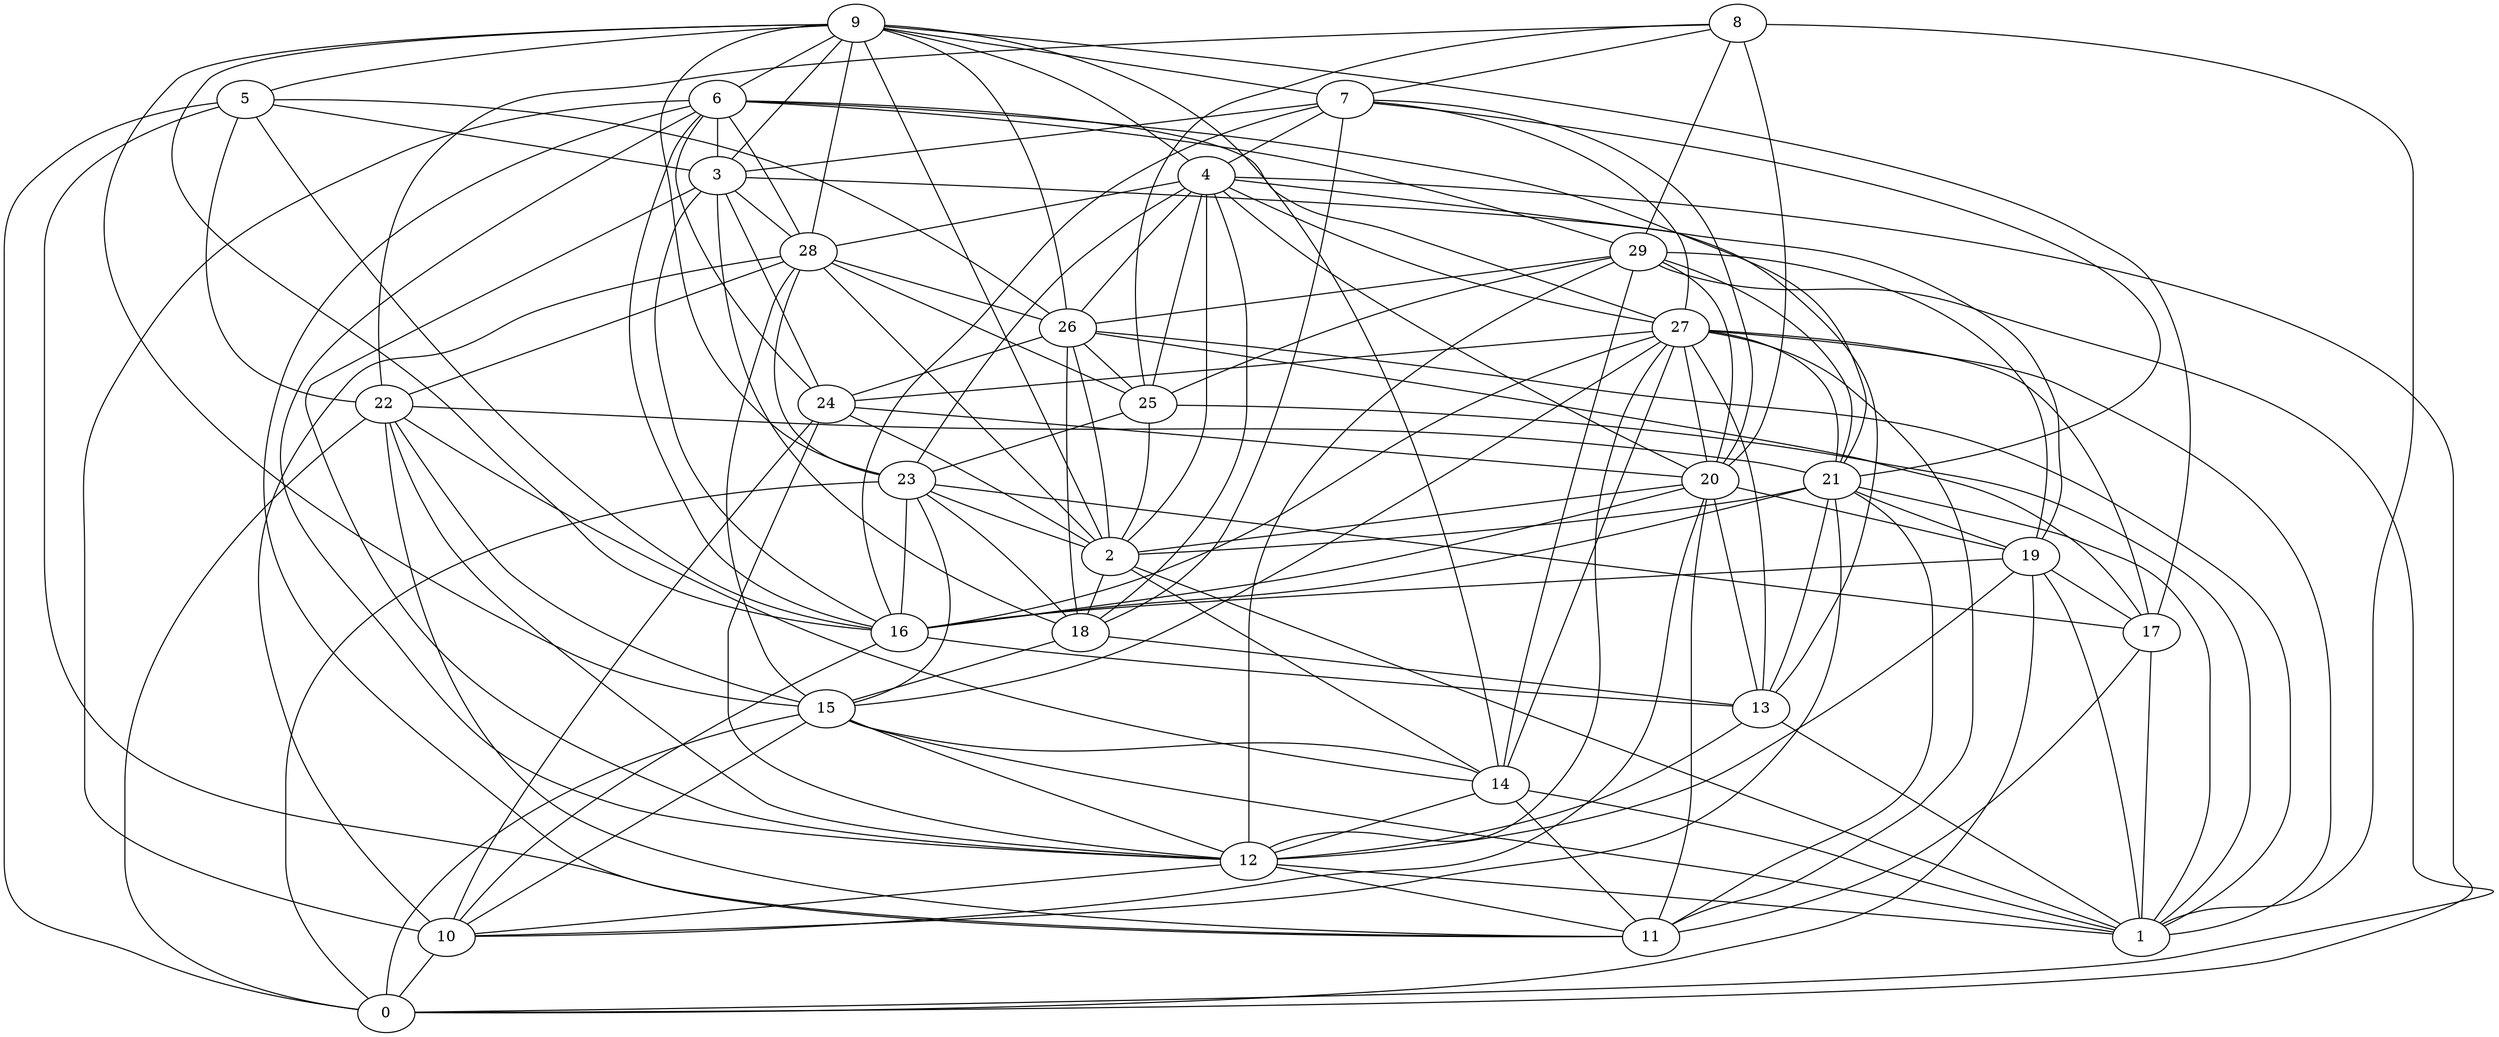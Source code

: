 digraph GG_graph {

subgraph G_graph {
edge [color = black]
"5" -> "16" [dir = none]
"5" -> "3" [dir = none]
"29" -> "25" [dir = none]
"29" -> "20" [dir = none]
"15" -> "10" [dir = none]
"15" -> "0" [dir = none]
"27" -> "16" [dir = none]
"27" -> "12" [dir = none]
"27" -> "1" [dir = none]
"27" -> "13" [dir = none]
"27" -> "24" [dir = none]
"20" -> "2" [dir = none]
"14" -> "12" [dir = none]
"26" -> "24" [dir = none]
"26" -> "25" [dir = none]
"18" -> "13" [dir = none]
"18" -> "15" [dir = none]
"19" -> "0" [dir = none]
"19" -> "1" [dir = none]
"12" -> "11" [dir = none]
"12" -> "10" [dir = none]
"9" -> "16" [dir = none]
"9" -> "28" [dir = none]
"9" -> "17" [dir = none]
"22" -> "14" [dir = none]
"22" -> "21" [dir = none]
"17" -> "1" [dir = none]
"28" -> "25" [dir = none]
"28" -> "26" [dir = none]
"28" -> "2" [dir = none]
"28" -> "22" [dir = none]
"10" -> "0" [dir = none]
"7" -> "21" [dir = none]
"7" -> "4" [dir = none]
"16" -> "13" [dir = none]
"6" -> "11" [dir = none]
"6" -> "10" [dir = none]
"6" -> "12" [dir = none]
"3" -> "12" [dir = none]
"3" -> "24" [dir = none]
"3" -> "28" [dir = none]
"3" -> "16" [dir = none]
"8" -> "29" [dir = none]
"8" -> "7" [dir = none]
"8" -> "20" [dir = none]
"8" -> "1" [dir = none]
"4" -> "27" [dir = none]
"4" -> "20" [dir = none]
"4" -> "25" [dir = none]
"4" -> "0" [dir = none]
"25" -> "2" [dir = none]
"2" -> "1" [dir = none]
"2" -> "18" [dir = none]
"2" -> "14" [dir = none]
"24" -> "10" [dir = none]
"24" -> "20" [dir = none]
"23" -> "0" [dir = none]
"23" -> "17" [dir = none]
"22" -> "11" [dir = none]
"20" -> "16" [dir = none]
"26" -> "17" [dir = none]
"21" -> "13" [dir = none]
"29" -> "19" [dir = none]
"9" -> "23" [dir = none]
"13" -> "1" [dir = none]
"24" -> "2" [dir = none]
"23" -> "15" [dir = none]
"3" -> "19" [dir = none]
"23" -> "16" [dir = none]
"26" -> "1" [dir = none]
"27" -> "20" [dir = none]
"16" -> "10" [dir = none]
"5" -> "0" [dir = none]
"21" -> "11" [dir = none]
"9" -> "7" [dir = none]
"5" -> "22" [dir = none]
"6" -> "16" [dir = none]
"8" -> "22" [dir = none]
"15" -> "14" [dir = none]
"6" -> "28" [dir = none]
"6" -> "24" [dir = none]
"21" -> "16" [dir = none]
"4" -> "23" [dir = none]
"25" -> "1" [dir = none]
"21" -> "10" [dir = none]
"9" -> "4" [dir = none]
"13" -> "12" [dir = none]
"6" -> "21" [dir = none]
"15" -> "1" [dir = none]
"27" -> "11" [dir = none]
"26" -> "18" [dir = none]
"12" -> "1" [dir = none]
"25" -> "23" [dir = none]
"9" -> "6" [dir = none]
"4" -> "18" [dir = none]
"20" -> "10" [dir = none]
"29" -> "14" [dir = none]
"14" -> "11" [dir = none]
"29" -> "0" [dir = none]
"9" -> "26" [dir = none]
"24" -> "12" [dir = none]
"19" -> "12" [dir = none]
"9" -> "3" [dir = none]
"9" -> "5" [dir = none]
"9" -> "14" [dir = none]
"21" -> "1" [dir = none]
"27" -> "21" [dir = none]
"20" -> "11" [dir = none]
"22" -> "12" [dir = none]
"23" -> "18" [dir = none]
"4" -> "2" [dir = none]
"27" -> "15" [dir = none]
"7" -> "27" [dir = none]
"29" -> "26" [dir = none]
"20" -> "13" [dir = none]
"20" -> "19" [dir = none]
"7" -> "16" [dir = none]
"5" -> "11" [dir = none]
"14" -> "1" [dir = none]
"9" -> "15" [dir = none]
"4" -> "13" [dir = none]
"28" -> "15" [dir = none]
"7" -> "20" [dir = none]
"28" -> "10" [dir = none]
"28" -> "23" [dir = none]
"9" -> "2" [dir = none]
"8" -> "25" [dir = none]
"17" -> "11" [dir = none]
"22" -> "0" [dir = none]
"23" -> "2" [dir = none]
"7" -> "3" [dir = none]
"3" -> "18" [dir = none]
"29" -> "12" [dir = none]
"6" -> "29" [dir = none]
"4" -> "28" [dir = none]
"4" -> "26" [dir = none]
"19" -> "16" [dir = none]
"7" -> "18" [dir = none]
"21" -> "2" [dir = none]
"6" -> "3" [dir = none]
"22" -> "15" [dir = none]
"5" -> "26" [dir = none]
"27" -> "14" [dir = none]
"19" -> "17" [dir = none]
"29" -> "21" [dir = none]
"21" -> "19" [dir = none]
"26" -> "2" [dir = none]
"15" -> "12" [dir = none]
"27" -> "17" [dir = none]
"6" -> "27" [dir = none]
}

}
